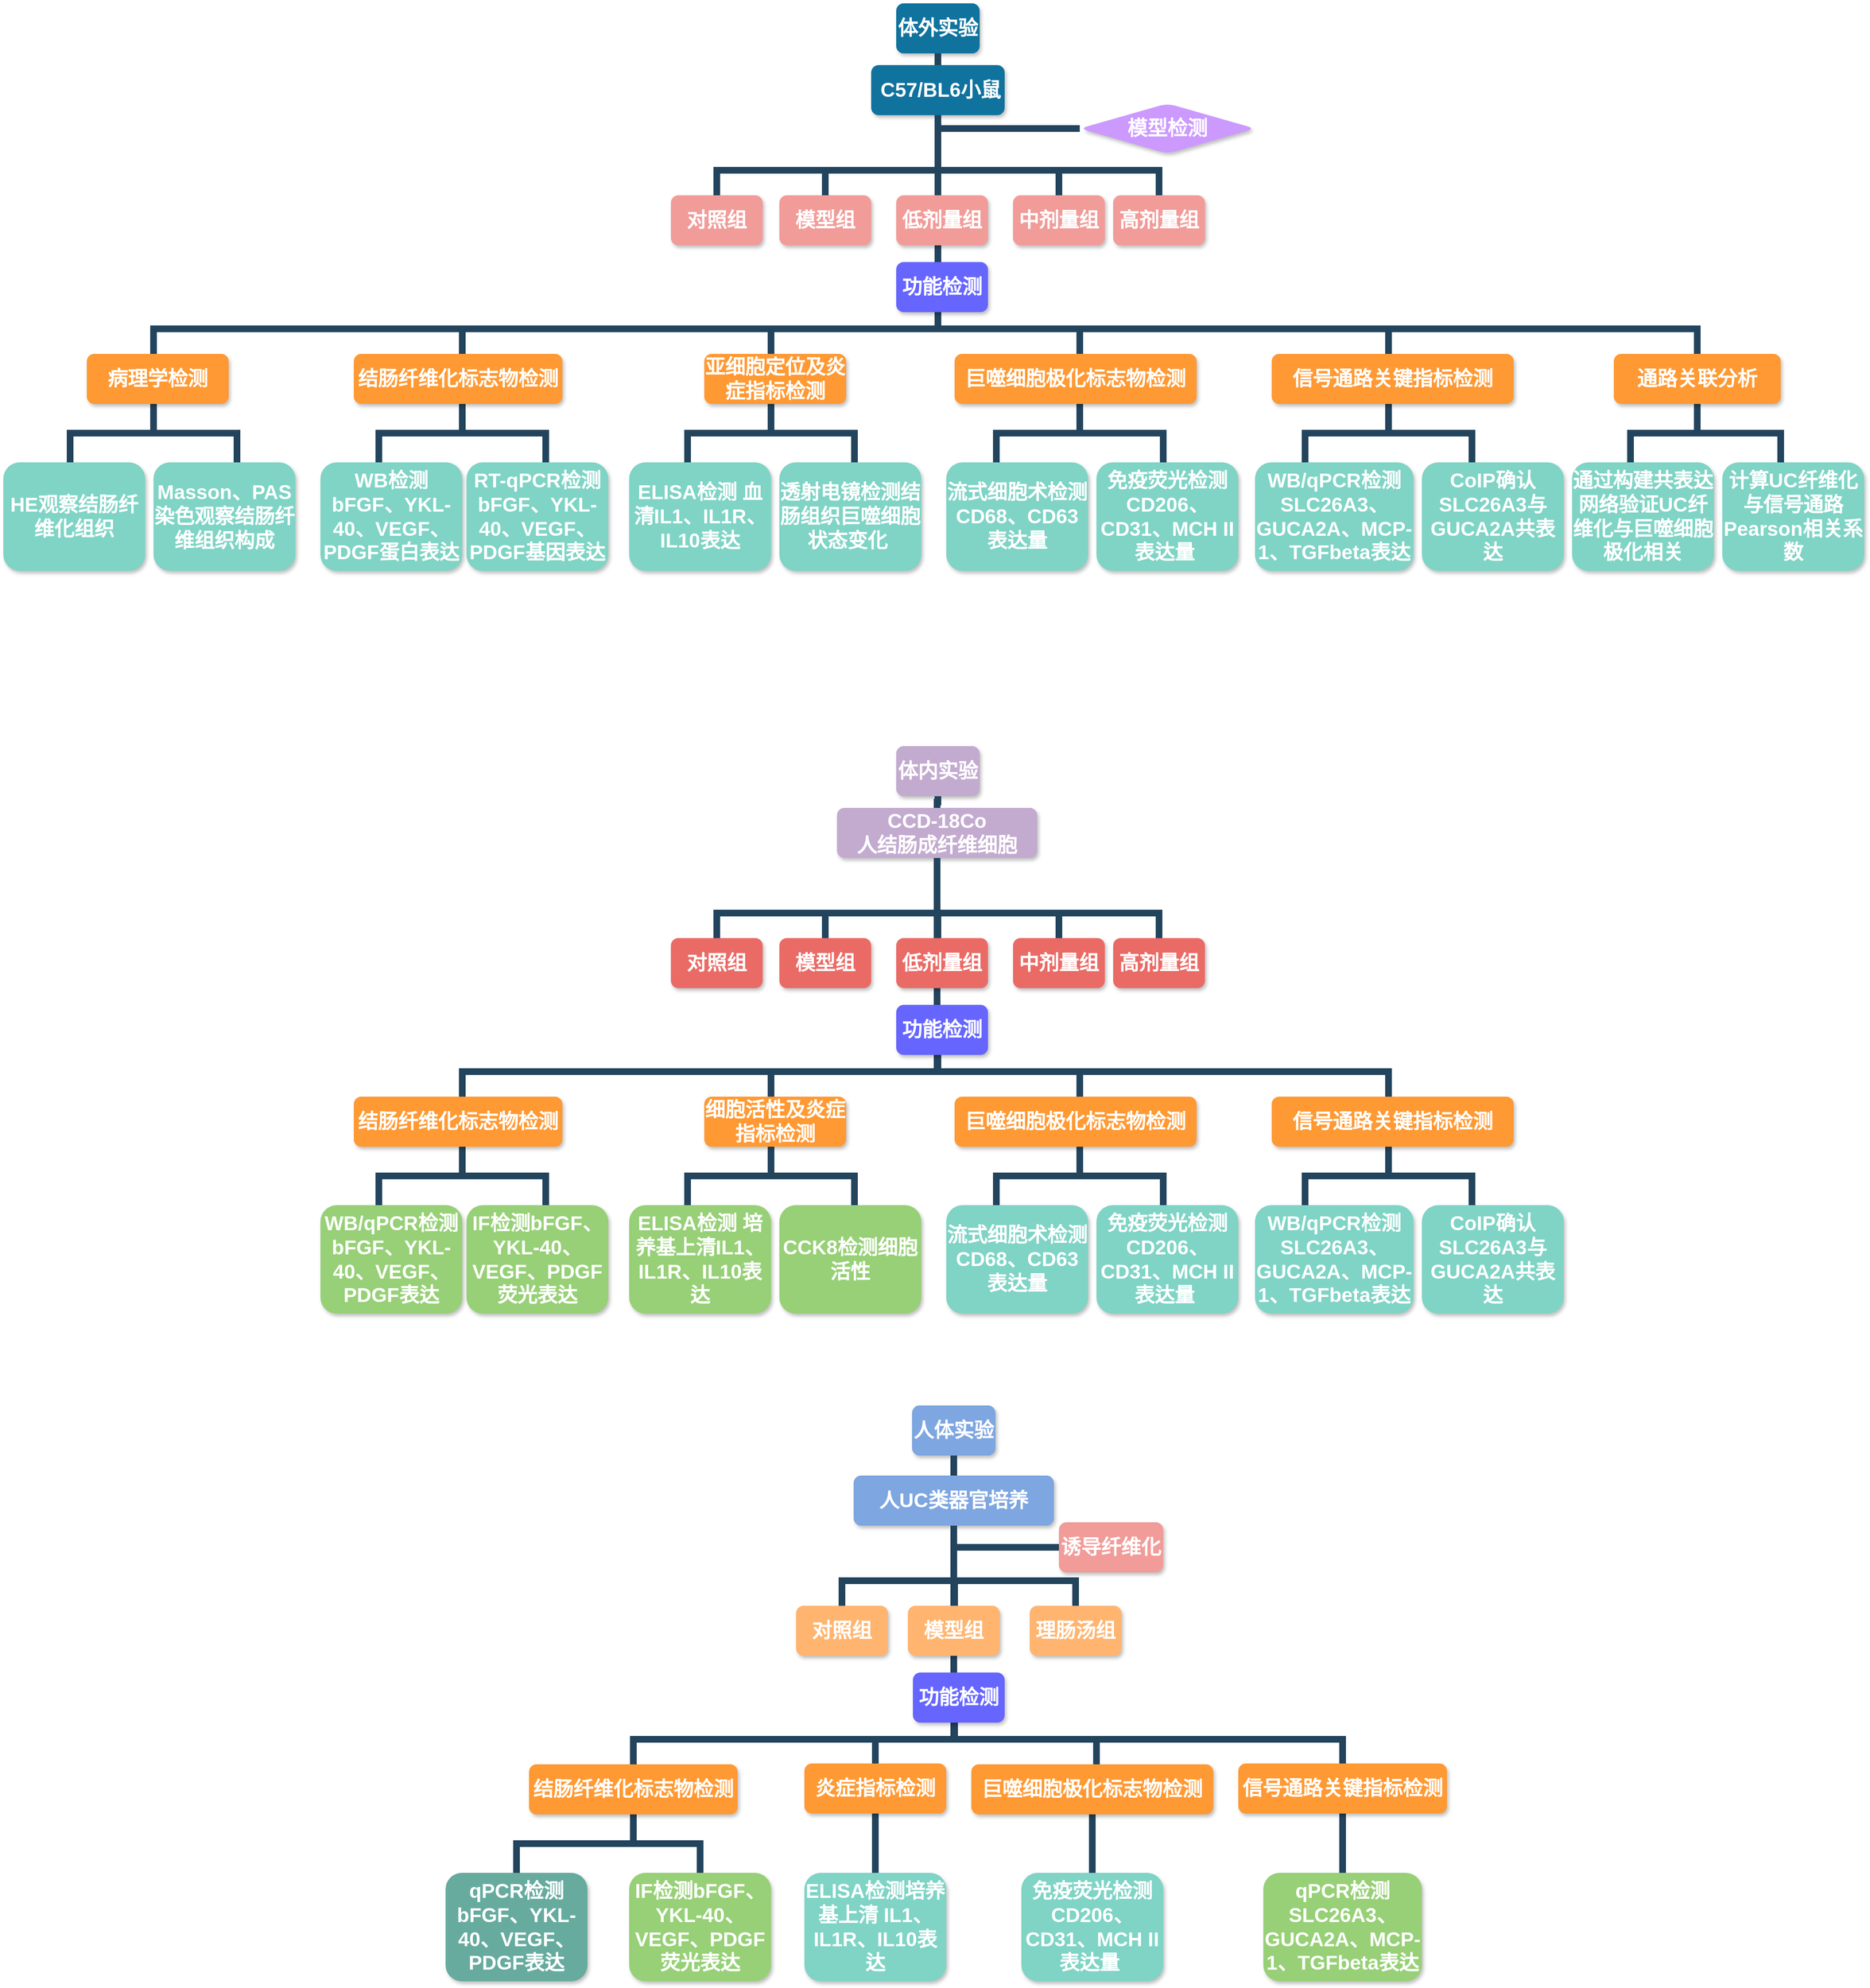 <mxfile version="24.0.1" type="github">
  <diagram name="Page-1" id="64c3da0e-402f-94eb-ee01-a36477274f13">
    <mxGraphModel dx="1257" dy="2294" grid="1" gridSize="10" guides="1" tooltips="1" connect="1" arrows="1" fold="1" page="1" pageScale="1" pageWidth="1169" pageHeight="826" background="none" math="0" shadow="0">
      <root>
        <mxCell id="0" />
        <mxCell id="1" parent="0" />
        <mxCell id="103" value="" style="edgeStyle=elbowEdgeStyle;elbow=vertical;rounded=0;fontColor=#000000;endArrow=none;endFill=0;strokeWidth=8;strokeColor=#23445D;" parent="1" edge="1">
          <mxGeometry width="100" height="100" relative="1" as="geometry">
            <mxPoint x="240" y="-420.0" as="sourcePoint" />
            <mxPoint x="140" y="-350" as="targetPoint" />
          </mxGeometry>
        </mxCell>
        <mxCell id="104" value="" style="edgeStyle=elbowEdgeStyle;elbow=vertical;rounded=0;fontColor=#000000;endArrow=none;endFill=0;strokeWidth=8;strokeColor=#23445D;" parent="1" edge="1">
          <mxGeometry width="100" height="100" relative="1" as="geometry">
            <mxPoint x="240" y="-420.0" as="sourcePoint" />
            <mxPoint x="340" y="-350" as="targetPoint" />
          </mxGeometry>
        </mxCell>
        <mxCell id="116" value="" style="edgeStyle=elbowEdgeStyle;elbow=vertical;rounded=0;fontColor=#000000;endArrow=none;endFill=0;strokeWidth=8;strokeColor=#23445D;" parent="1" edge="1">
          <mxGeometry width="100" height="100" relative="1" as="geometry">
            <mxPoint x="610" y="-420.0" as="sourcePoint" />
            <mxPoint x="510" y="-350" as="targetPoint" />
          </mxGeometry>
        </mxCell>
        <mxCell id="117" value="" style="edgeStyle=elbowEdgeStyle;elbow=vertical;rounded=0;fontColor=#000000;endArrow=none;endFill=0;strokeWidth=8;strokeColor=#23445D;" parent="1" edge="1">
          <mxGeometry width="100" height="100" relative="1" as="geometry">
            <mxPoint x="610" y="-420.0" as="sourcePoint" />
            <mxPoint x="710" y="-350" as="targetPoint" />
          </mxGeometry>
        </mxCell>
        <mxCell id="221" value="" style="edgeStyle=elbowEdgeStyle;elbow=vertical;rounded=0;fontColor=#000000;endArrow=none;endFill=0;strokeWidth=8;strokeColor=#23445D;" parent="1" edge="1">
          <mxGeometry width="100" height="100" relative="1" as="geometry">
            <mxPoint x="980" y="-420.0" as="sourcePoint" />
            <mxPoint x="880" y="-350" as="targetPoint" />
          </mxGeometry>
        </mxCell>
        <mxCell id="222" value="" style="edgeStyle=elbowEdgeStyle;elbow=vertical;rounded=0;fontColor=#000000;endArrow=none;endFill=0;strokeWidth=8;strokeColor=#23445D;" parent="1" edge="1">
          <mxGeometry width="100" height="100" relative="1" as="geometry">
            <mxPoint x="980" y="-420.0" as="sourcePoint" />
            <mxPoint x="1080" y="-350" as="targetPoint" />
          </mxGeometry>
        </mxCell>
        <mxCell id="223" value="" style="edgeStyle=elbowEdgeStyle;elbow=vertical;rounded=0;fontColor=#000000;endArrow=none;endFill=0;strokeWidth=8;strokeColor=#23445D;" parent="1" edge="1">
          <mxGeometry width="100" height="100" relative="1" as="geometry">
            <mxPoint x="1350" y="-420.0" as="sourcePoint" />
            <mxPoint x="1250" y="-350" as="targetPoint" />
          </mxGeometry>
        </mxCell>
        <mxCell id="224" value="" style="edgeStyle=elbowEdgeStyle;elbow=vertical;rounded=0;fontColor=#000000;endArrow=none;endFill=0;strokeWidth=8;strokeColor=#23445D;" parent="1" edge="1">
          <mxGeometry width="100" height="100" relative="1" as="geometry">
            <mxPoint x="1350" y="-420.0" as="sourcePoint" />
            <mxPoint x="1450" y="-350" as="targetPoint" />
          </mxGeometry>
        </mxCell>
        <mxCell id="225" value="" style="edgeStyle=elbowEdgeStyle;elbow=vertical;rounded=0;fontColor=#000000;endArrow=none;endFill=0;strokeWidth=8;strokeColor=#23445D;" parent="1" edge="1">
          <mxGeometry width="100" height="100" relative="1" as="geometry">
            <mxPoint x="1720" y="-420.0" as="sourcePoint" />
            <mxPoint x="1620" y="-350" as="targetPoint" />
          </mxGeometry>
        </mxCell>
        <mxCell id="226" value="" style="edgeStyle=elbowEdgeStyle;elbow=vertical;rounded=0;fontColor=#000000;endArrow=none;endFill=0;strokeWidth=8;strokeColor=#23445D;" parent="1" edge="1">
          <mxGeometry width="100" height="100" relative="1" as="geometry">
            <mxPoint x="1720" y="-420.0" as="sourcePoint" />
            <mxPoint x="1820" y="-350" as="targetPoint" />
          </mxGeometry>
        </mxCell>
        <mxCell id="227" value="" style="edgeStyle=elbowEdgeStyle;elbow=vertical;rounded=0;fontColor=#000000;endArrow=none;endFill=0;strokeWidth=8;strokeColor=#23445D;" parent="1" edge="1">
          <mxGeometry width="100" height="100" relative="1" as="geometry">
            <mxPoint x="2090" y="-420.0" as="sourcePoint" />
            <mxPoint x="2010" y="-350.0" as="targetPoint" />
          </mxGeometry>
        </mxCell>
        <mxCell id="228" value="" style="edgeStyle=elbowEdgeStyle;elbow=vertical;rounded=0;fontColor=#000000;endArrow=none;endFill=0;strokeWidth=8;strokeColor=#23445D;" parent="1" edge="1">
          <mxGeometry width="100" height="100" relative="1" as="geometry">
            <mxPoint x="2090" y="-420.0" as="sourcePoint" />
            <mxPoint x="2190" y="-350.0" as="targetPoint" />
          </mxGeometry>
        </mxCell>
        <mxCell id="229" value="" style="edgeStyle=elbowEdgeStyle;elbow=vertical;rounded=0;fontColor=#000000;endArrow=none;endFill=0;strokeWidth=8;strokeColor=#23445D;exitX=0.5;exitY=1;exitDx=0;exitDy=0;" parent="1" source="2" edge="1">
          <mxGeometry width="100" height="100" relative="1" as="geometry">
            <mxPoint x="550" y="-510" as="sourcePoint" />
            <mxPoint x="240" y="-480.0" as="targetPoint" />
            <Array as="points">
              <mxPoint x="1050" y="-510" />
            </Array>
          </mxGeometry>
        </mxCell>
        <mxCell id="230" value="" style="edgeStyle=elbowEdgeStyle;elbow=vertical;rounded=0;fontColor=#000000;endArrow=none;endFill=0;strokeWidth=8;strokeColor=#23445D;exitX=0.5;exitY=1;exitDx=0;exitDy=0;" parent="1" source="2" edge="1">
          <mxGeometry width="100" height="100" relative="1" as="geometry">
            <mxPoint x="560" y="-500" as="sourcePoint" />
            <mxPoint x="610" y="-480.0" as="targetPoint" />
            <Array as="points">
              <mxPoint x="1130" y="-510" />
            </Array>
          </mxGeometry>
        </mxCell>
        <mxCell id="231" value="" style="edgeStyle=elbowEdgeStyle;elbow=vertical;rounded=0;fontColor=#000000;endArrow=none;endFill=0;strokeWidth=8;strokeColor=#23445D;exitX=0.5;exitY=1;exitDx=0;exitDy=0;" parent="1" source="2" edge="1">
          <mxGeometry width="100" height="100" relative="1" as="geometry">
            <mxPoint x="570" y="-490" as="sourcePoint" />
            <mxPoint x="980" y="-480.0" as="targetPoint" />
            <Array as="points">
              <mxPoint x="1160" y="-510" />
            </Array>
          </mxGeometry>
        </mxCell>
        <mxCell id="232" value="" style="edgeStyle=elbowEdgeStyle;elbow=vertical;rounded=0;fontColor=#000000;endArrow=none;endFill=0;strokeWidth=8;strokeColor=#23445D;exitX=0.5;exitY=1;exitDx=0;exitDy=0;" parent="1" source="2" edge="1">
          <mxGeometry width="100" height="100" relative="1" as="geometry">
            <mxPoint x="580" y="-480" as="sourcePoint" />
            <mxPoint x="1350" y="-480.0" as="targetPoint" />
            <Array as="points">
              <mxPoint x="1270" y="-510" />
            </Array>
          </mxGeometry>
        </mxCell>
        <mxCell id="233" value="" style="edgeStyle=elbowEdgeStyle;elbow=vertical;rounded=0;fontColor=#000000;endArrow=none;endFill=0;strokeWidth=8;strokeColor=#23445D;" parent="1" edge="1">
          <mxGeometry width="100" height="100" relative="1" as="geometry">
            <mxPoint x="1180" y="-580" as="sourcePoint" />
            <mxPoint x="1720" y="-480.0" as="targetPoint" />
            <Array as="points">
              <mxPoint x="1190" y="-510" />
            </Array>
          </mxGeometry>
        </mxCell>
        <mxCell id="234" value="" style="edgeStyle=elbowEdgeStyle;elbow=vertical;rounded=0;fontColor=#000000;endArrow=none;endFill=0;strokeWidth=8;strokeColor=#23445D;exitX=0.455;exitY=1;exitDx=0;exitDy=0;exitPerimeter=0;" parent="1" source="5TFIm6gRti7RlISGIzi9-249" edge="1">
          <mxGeometry width="100" height="100" relative="1" as="geometry">
            <mxPoint x="600" y="-460" as="sourcePoint" />
            <mxPoint x="2090" y="-480.0" as="targetPoint" />
            <Array as="points">
              <mxPoint x="1230" y="-510" />
            </Array>
          </mxGeometry>
        </mxCell>
        <mxCell id="1Q1P1RtI_Jd911ZKaXiL-234" value="体外实验" style="whiteSpace=wrap;html=1;fontSize=24;fillColor=#10739E;strokeColor=none;fontColor=#FFFFFF;rounded=1;shadow=1;fontStyle=1;" parent="1" vertex="1">
          <mxGeometry x="1130" y="-900" width="100" height="60" as="geometry" />
        </mxCell>
        <mxCell id="1Q1P1RtI_Jd911ZKaXiL-238" value="" style="edgeStyle=elbowEdgeStyle;elbow=vertical;rounded=0;fontColor=#000000;endArrow=none;endFill=0;strokeWidth=8;strokeColor=#23445D;exitX=0.5;exitY=1;exitDx=0;exitDy=0;entryX=0.5;entryY=0;entryDx=0;entryDy=0;" parent="1" source="2" edge="1" target="5TFIm6gRti7RlISGIzi9-237">
          <mxGeometry width="100" height="100" relative="1" as="geometry">
            <mxPoint x="1190" y="-530" as="sourcePoint" />
            <mxPoint x="1180" y="-600" as="targetPoint" />
            <Array as="points">
              <mxPoint x="1150" y="-700" />
            </Array>
          </mxGeometry>
        </mxCell>
        <mxCell id="1Q1P1RtI_Jd911ZKaXiL-239" value="" style="edgeStyle=elbowEdgeStyle;elbow=vertical;rounded=0;fontColor=#000000;endArrow=none;endFill=0;strokeWidth=8;strokeColor=#23445D;exitX=0.5;exitY=1;exitDx=0;exitDy=0;" parent="1" source="1Q1P1RtI_Jd911ZKaXiL-234" target="2" edge="1">
          <mxGeometry width="100" height="100" relative="1" as="geometry">
            <mxPoint x="1180" y="-680" as="sourcePoint" />
            <mxPoint x="1180" y="-600" as="targetPoint" />
          </mxGeometry>
        </mxCell>
        <mxCell id="2" value=" C57/BL6小鼠" style="whiteSpace=wrap;rounded=1;shadow=1;fillColor=#10739E;strokeColor=none;fontColor=#FFFFFF;fontStyle=1;fontSize=24" parent="1" vertex="1">
          <mxGeometry x="1100" y="-826" width="160" height="60" as="geometry" />
        </mxCell>
        <mxCell id="1Q1P1RtI_Jd911ZKaXiL-240" value="模型检测" style="rhombus;whiteSpace=wrap;html=1;fontSize=24;fillColor=#CC99FF;strokeColor=none;fontColor=#FFFFFF;rounded=1;shadow=1;fontStyle=1;" parent="1" vertex="1">
          <mxGeometry x="1350" y="-780" width="210" height="60" as="geometry" />
        </mxCell>
        <mxCell id="1Q1P1RtI_Jd911ZKaXiL-242" value="" style="edgeStyle=elbowEdgeStyle;elbow=vertical;rounded=0;fontColor=#000000;endArrow=none;endFill=0;strokeWidth=8;strokeColor=#23445D;entryX=0;entryY=0.5;entryDx=0;entryDy=0;" parent="1" target="1Q1P1RtI_Jd911ZKaXiL-240" edge="1">
          <mxGeometry width="100" height="100" relative="1" as="geometry">
            <mxPoint x="1180" y="-750" as="sourcePoint" />
            <mxPoint x="2100" y="-470" as="targetPoint" />
            <Array as="points">
              <mxPoint x="1270" y="-750" />
              <mxPoint x="1190" y="-700" />
              <mxPoint x="1310" y="-710" />
              <mxPoint x="1370" y="-550" />
            </Array>
          </mxGeometry>
        </mxCell>
        <mxCell id="5TFIm6gRti7RlISGIzi9-234" value="病理学检测" style="whiteSpace=wrap;rounded=1;shadow=1;fillColor=#FF9933;strokeColor=none;fontColor=#FFFFFF;fontStyle=1;fontSize=24" vertex="1" parent="1">
          <mxGeometry x="160" y="-480" width="170" height="60" as="geometry" />
        </mxCell>
        <mxCell id="5TFIm6gRti7RlISGIzi9-237" value="对照组" style="whiteSpace=wrap;rounded=1;shadow=1;fillColor=#F19C99;strokeColor=none;fontColor=#FFFFFF;fontStyle=1;fontSize=24" vertex="1" parent="1">
          <mxGeometry x="860" y="-670" width="110" height="60" as="geometry" />
        </mxCell>
        <mxCell id="5TFIm6gRti7RlISGIzi9-239" value="模型组" style="whiteSpace=wrap;rounded=1;shadow=1;fillColor=#F19C99;strokeColor=none;fontColor=#FFFFFF;fontStyle=1;fontSize=24" vertex="1" parent="1">
          <mxGeometry x="990" y="-670" width="110" height="60" as="geometry" />
        </mxCell>
        <mxCell id="5TFIm6gRti7RlISGIzi9-240" value="低剂量组" style="whiteSpace=wrap;rounded=1;shadow=1;fillColor=#F19C99;strokeColor=none;fontColor=#FFFFFF;fontStyle=1;fontSize=24" vertex="1" parent="1">
          <mxGeometry x="1130" y="-670" width="110" height="60" as="geometry" />
        </mxCell>
        <mxCell id="5TFIm6gRti7RlISGIzi9-241" value="中剂量组" style="whiteSpace=wrap;rounded=1;shadow=1;fillColor=#F19C99;strokeColor=none;fontColor=#FFFFFF;fontStyle=1;fontSize=24" vertex="1" parent="1">
          <mxGeometry x="1270" y="-670" width="110" height="60" as="geometry" />
        </mxCell>
        <mxCell id="5TFIm6gRti7RlISGIzi9-242" value="高剂量组" style="whiteSpace=wrap;rounded=1;shadow=1;fillColor=#F19C99;strokeColor=none;fontColor=#FFFFFF;fontStyle=1;fontSize=24" vertex="1" parent="1">
          <mxGeometry x="1390" y="-670" width="110" height="60" as="geometry" />
        </mxCell>
        <mxCell id="5TFIm6gRti7RlISGIzi9-246" value="" style="edgeStyle=elbowEdgeStyle;elbow=vertical;rounded=0;fontColor=#000000;endArrow=none;endFill=0;strokeWidth=8;strokeColor=#23445D;entryX=0.5;entryY=0;entryDx=0;entryDy=0;exitX=0.5;exitY=1;exitDx=0;exitDy=0;" edge="1" parent="1" source="2">
          <mxGeometry width="100" height="100" relative="1" as="geometry">
            <mxPoint x="1175" y="-766" as="sourcePoint" />
            <mxPoint x="1180" y="-670" as="targetPoint" />
            <Array as="points">
              <mxPoint x="1235" y="-700" />
              <mxPoint x="1240" y="-690" />
              <mxPoint x="1360" y="-700" />
              <mxPoint x="1420" y="-540" />
            </Array>
          </mxGeometry>
        </mxCell>
        <mxCell id="5TFIm6gRti7RlISGIzi9-247" value="" style="edgeStyle=elbowEdgeStyle;elbow=vertical;rounded=0;fontColor=#000000;endArrow=none;endFill=0;strokeWidth=8;strokeColor=#23445D;entryX=0.5;entryY=0;entryDx=0;entryDy=0;exitX=0.5;exitY=1;exitDx=0;exitDy=0;" edge="1" parent="1" source="2" target="5TFIm6gRti7RlISGIzi9-241">
          <mxGeometry width="100" height="100" relative="1" as="geometry">
            <mxPoint x="1190" y="-710" as="sourcePoint" />
            <mxPoint x="1360" y="-710" as="targetPoint" />
            <Array as="points">
              <mxPoint x="1210" y="-700" />
              <mxPoint x="1300" y="-710" />
              <mxPoint x="1200" y="-690" />
              <mxPoint x="1320" y="-700" />
              <mxPoint x="1380" y="-540" />
            </Array>
          </mxGeometry>
        </mxCell>
        <mxCell id="5TFIm6gRti7RlISGIzi9-248" value="" style="edgeStyle=elbowEdgeStyle;elbow=vertical;rounded=0;fontColor=#000000;endArrow=none;endFill=0;strokeWidth=8;strokeColor=#23445D;exitX=0.5;exitY=1;exitDx=0;exitDy=0;" edge="1" parent="1" source="2" target="5TFIm6gRti7RlISGIzi9-242">
          <mxGeometry width="100" height="100" relative="1" as="geometry">
            <mxPoint x="1190" y="-756" as="sourcePoint" />
            <mxPoint x="1405" y="-660" as="targetPoint" />
            <Array as="points">
              <mxPoint x="1350" y="-700" />
              <mxPoint x="1310" y="-700" />
              <mxPoint x="1210" y="-680" />
              <mxPoint x="1330" y="-690" />
              <mxPoint x="1390" y="-530" />
            </Array>
          </mxGeometry>
        </mxCell>
        <mxCell id="5TFIm6gRti7RlISGIzi9-249" value="功能检测" style="whiteSpace=wrap;rounded=1;shadow=1;fillColor=#6666FF;strokeColor=none;fontColor=#FFFFFF;fontStyle=1;fontSize=24" vertex="1" parent="1">
          <mxGeometry x="1130" y="-590" width="110" height="60" as="geometry" />
        </mxCell>
        <mxCell id="5TFIm6gRti7RlISGIzi9-252" value="结肠纤维化标志物检测" style="whiteSpace=wrap;rounded=1;shadow=1;fillColor=#FF9933;strokeColor=none;fontColor=#FFFFFF;fontStyle=1;fontSize=24" vertex="1" parent="1">
          <mxGeometry x="480" y="-480" width="250" height="60" as="geometry" />
        </mxCell>
        <mxCell id="5TFIm6gRti7RlISGIzi9-253" value="亚细胞定位及炎症指标检测" style="whiteSpace=wrap;rounded=1;shadow=1;fillColor=#FF9933;strokeColor=none;fontColor=#FFFFFF;fontStyle=1;fontSize=24" vertex="1" parent="1">
          <mxGeometry x="900" y="-480" width="170" height="60" as="geometry" />
        </mxCell>
        <mxCell id="5TFIm6gRti7RlISGIzi9-254" value="巨噬细胞极化标志物检测" style="whiteSpace=wrap;rounded=1;shadow=1;fillColor=#FF9933;strokeColor=none;fontColor=#FFFFFF;fontStyle=1;fontSize=24" vertex="1" parent="1">
          <mxGeometry x="1200" y="-480" width="290" height="60" as="geometry" />
        </mxCell>
        <mxCell id="5TFIm6gRti7RlISGIzi9-255" value="信号通路关键指标检测" style="whiteSpace=wrap;rounded=1;shadow=1;fillColor=#FF9933;strokeColor=none;fontColor=#FFFFFF;fontStyle=1;fontSize=24" vertex="1" parent="1">
          <mxGeometry x="1580" y="-480" width="290" height="60" as="geometry" />
        </mxCell>
        <mxCell id="5TFIm6gRti7RlISGIzi9-256" value="通路关联分析" style="whiteSpace=wrap;rounded=1;shadow=1;fillColor=#FF9933;strokeColor=none;fontColor=#FFFFFF;fontStyle=1;fontSize=24" vertex="1" parent="1">
          <mxGeometry x="1990" y="-480" width="200" height="60" as="geometry" />
        </mxCell>
        <mxCell id="5TFIm6gRti7RlISGIzi9-257" value="HE观察结肠纤维化组织" style="whiteSpace=wrap;rounded=1;shadow=1;fillColor=#7FD4C5;strokeColor=none;fontColor=#FFFFFF;fontStyle=1;fontSize=24" vertex="1" parent="1">
          <mxGeometry x="60" y="-350" width="170" height="130" as="geometry" />
        </mxCell>
        <mxCell id="5TFIm6gRti7RlISGIzi9-258" value="Masson、PAS染色观察结肠纤维组织构成" style="whiteSpace=wrap;rounded=1;shadow=1;fillColor=#7FD4C5;strokeColor=none;fontColor=#FFFFFF;fontStyle=1;fontSize=24" vertex="1" parent="1">
          <mxGeometry x="240" y="-350" width="170" height="130" as="geometry" />
        </mxCell>
        <mxCell id="5TFIm6gRti7RlISGIzi9-259" value="WB检测bFGF、YKL-40、VEGF、PDGF蛋白表达" style="whiteSpace=wrap;rounded=1;shadow=1;fillColor=#7FD4C5;strokeColor=none;fontColor=#FFFFFF;fontStyle=1;fontSize=24" vertex="1" parent="1">
          <mxGeometry x="440" y="-350" width="170" height="130" as="geometry" />
        </mxCell>
        <mxCell id="5TFIm6gRti7RlISGIzi9-260" value="RT-qPCR检测bFGF、YKL-40、VEGF、PDGF基因表达" style="whiteSpace=wrap;rounded=1;shadow=1;fillColor=#7FD4C5;strokeColor=none;fontColor=#FFFFFF;fontStyle=1;fontSize=24" vertex="1" parent="1">
          <mxGeometry x="615" y="-350" width="170" height="130" as="geometry" />
        </mxCell>
        <mxCell id="5TFIm6gRti7RlISGIzi9-261" value="" style="edgeStyle=elbowEdgeStyle;elbow=vertical;rounded=0;fontColor=#000000;endArrow=none;endFill=0;strokeWidth=8;strokeColor=#23445D;exitX=0.5;exitY=1;exitDx=0;exitDy=0;entryX=0.5;entryY=0;entryDx=0;entryDy=0;" edge="1" parent="1" source="2" target="5TFIm6gRti7RlISGIzi9-239">
          <mxGeometry width="100" height="100" relative="1" as="geometry">
            <mxPoint x="1190" y="-740" as="sourcePoint" />
            <mxPoint x="1050" y="-680" as="targetPoint" />
            <Array as="points">
              <mxPoint x="1120" y="-700" />
              <mxPoint x="1200" y="-690" />
              <mxPoint x="1320" y="-700" />
              <mxPoint x="1380" y="-540" />
            </Array>
          </mxGeometry>
        </mxCell>
        <mxCell id="5TFIm6gRti7RlISGIzi9-262" value="ELISA检测 血清IL1、IL1R、IL10表达" style="whiteSpace=wrap;rounded=1;shadow=1;fillColor=#7FD4C5;strokeColor=none;fontColor=#FFFFFF;fontStyle=1;fontSize=24" vertex="1" parent="1">
          <mxGeometry x="810" y="-350" width="170" height="130" as="geometry" />
        </mxCell>
        <mxCell id="5TFIm6gRti7RlISGIzi9-263" value="透射电镜检测结肠组织巨噬细胞状态变化 " style="whiteSpace=wrap;rounded=1;shadow=1;fillColor=#7FD4C5;strokeColor=none;fontColor=#FFFFFF;fontStyle=1;fontSize=24" vertex="1" parent="1">
          <mxGeometry x="990" y="-350" width="170" height="130" as="geometry" />
        </mxCell>
        <mxCell id="5TFIm6gRti7RlISGIzi9-264" value="流式细胞术检测CD68、CD63表达量" style="whiteSpace=wrap;rounded=1;shadow=1;fillColor=#7FD4C5;strokeColor=none;fontColor=#FFFFFF;fontStyle=1;fontSize=24" vertex="1" parent="1">
          <mxGeometry x="1190" y="-350" width="170" height="130" as="geometry" />
        </mxCell>
        <mxCell id="5TFIm6gRti7RlISGIzi9-265" value="免疫荧光检测CD206、CD31、MCH II表达量 " style="whiteSpace=wrap;rounded=1;shadow=1;fillColor=#7FD4C5;strokeColor=none;fontColor=#FFFFFF;fontStyle=1;fontSize=24" vertex="1" parent="1">
          <mxGeometry x="1370" y="-350" width="170" height="130" as="geometry" />
        </mxCell>
        <mxCell id="5TFIm6gRti7RlISGIzi9-266" value="WB/qPCR检测SLC26A3、GUCA2A、MCP-1、TGFbeta表达" style="whiteSpace=wrap;rounded=1;shadow=1;fillColor=#7FD4C5;strokeColor=none;fontColor=#FFFFFF;fontStyle=1;fontSize=24" vertex="1" parent="1">
          <mxGeometry x="1560" y="-350" width="190" height="130" as="geometry" />
        </mxCell>
        <mxCell id="5TFIm6gRti7RlISGIzi9-268" value="CoIP确认SLC26A3与GUCA2A共表达" style="whiteSpace=wrap;rounded=1;shadow=1;fillColor=#7FD4C5;strokeColor=none;fontColor=#FFFFFF;fontStyle=1;fontSize=24" vertex="1" parent="1">
          <mxGeometry x="1760" y="-350" width="170" height="130" as="geometry" />
        </mxCell>
        <mxCell id="5TFIm6gRti7RlISGIzi9-269" value="通过构建共表达网络验证UC纤维化与巨噬细胞极化相关" style="whiteSpace=wrap;rounded=1;shadow=1;fillColor=#7FD4C5;strokeColor=none;fontColor=#FFFFFF;fontStyle=1;fontSize=24" vertex="1" parent="1">
          <mxGeometry x="1940" y="-350" width="170" height="130" as="geometry" />
        </mxCell>
        <mxCell id="5TFIm6gRti7RlISGIzi9-270" value="计算UC纤维化与信号通路Pearson相关系数" style="whiteSpace=wrap;rounded=1;shadow=1;fillColor=#7FD4C5;strokeColor=none;fontColor=#FFFFFF;fontStyle=1;fontSize=24" vertex="1" parent="1">
          <mxGeometry x="2120" y="-350" width="170" height="130" as="geometry" />
        </mxCell>
        <mxCell id="5TFIm6gRti7RlISGIzi9-325" value="" style="edgeStyle=elbowEdgeStyle;elbow=vertical;rounded=0;fontColor=#000000;endArrow=none;endFill=0;strokeWidth=8;strokeColor=#23445D;" edge="1" parent="1">
          <mxGeometry width="100" height="100" relative="1" as="geometry">
            <mxPoint x="610" y="470.0" as="sourcePoint" />
            <mxPoint x="510" y="540" as="targetPoint" />
          </mxGeometry>
        </mxCell>
        <mxCell id="5TFIm6gRti7RlISGIzi9-326" value="" style="edgeStyle=elbowEdgeStyle;elbow=vertical;rounded=0;fontColor=#000000;endArrow=none;endFill=0;strokeWidth=8;strokeColor=#23445D;" edge="1" parent="1">
          <mxGeometry width="100" height="100" relative="1" as="geometry">
            <mxPoint x="610" y="470.0" as="sourcePoint" />
            <mxPoint x="710" y="540" as="targetPoint" />
          </mxGeometry>
        </mxCell>
        <mxCell id="5TFIm6gRti7RlISGIzi9-327" value="" style="edgeStyle=elbowEdgeStyle;elbow=vertical;rounded=0;fontColor=#000000;endArrow=none;endFill=0;strokeWidth=8;strokeColor=#23445D;" edge="1" parent="1">
          <mxGeometry width="100" height="100" relative="1" as="geometry">
            <mxPoint x="980" y="470.0" as="sourcePoint" />
            <mxPoint x="880" y="540" as="targetPoint" />
          </mxGeometry>
        </mxCell>
        <mxCell id="5TFIm6gRti7RlISGIzi9-328" value="" style="edgeStyle=elbowEdgeStyle;elbow=vertical;rounded=0;fontColor=#000000;endArrow=none;endFill=0;strokeWidth=8;strokeColor=#23445D;" edge="1" parent="1">
          <mxGeometry width="100" height="100" relative="1" as="geometry">
            <mxPoint x="980" y="470.0" as="sourcePoint" />
            <mxPoint x="1080" y="540" as="targetPoint" />
          </mxGeometry>
        </mxCell>
        <mxCell id="5TFIm6gRti7RlISGIzi9-329" value="" style="edgeStyle=elbowEdgeStyle;elbow=vertical;rounded=0;fontColor=#000000;endArrow=none;endFill=0;strokeWidth=8;strokeColor=#23445D;" edge="1" parent="1">
          <mxGeometry width="100" height="100" relative="1" as="geometry">
            <mxPoint x="1350" y="470.0" as="sourcePoint" />
            <mxPoint x="1250" y="540" as="targetPoint" />
          </mxGeometry>
        </mxCell>
        <mxCell id="5TFIm6gRti7RlISGIzi9-330" value="" style="edgeStyle=elbowEdgeStyle;elbow=vertical;rounded=0;fontColor=#000000;endArrow=none;endFill=0;strokeWidth=8;strokeColor=#23445D;" edge="1" parent="1">
          <mxGeometry width="100" height="100" relative="1" as="geometry">
            <mxPoint x="1350" y="470.0" as="sourcePoint" />
            <mxPoint x="1450" y="540" as="targetPoint" />
          </mxGeometry>
        </mxCell>
        <mxCell id="5TFIm6gRti7RlISGIzi9-331" value="" style="edgeStyle=elbowEdgeStyle;elbow=vertical;rounded=0;fontColor=#000000;endArrow=none;endFill=0;strokeWidth=8;strokeColor=#23445D;" edge="1" parent="1">
          <mxGeometry width="100" height="100" relative="1" as="geometry">
            <mxPoint x="1720" y="470.0" as="sourcePoint" />
            <mxPoint x="1620" y="540" as="targetPoint" />
          </mxGeometry>
        </mxCell>
        <mxCell id="5TFIm6gRti7RlISGIzi9-332" value="" style="edgeStyle=elbowEdgeStyle;elbow=vertical;rounded=0;fontColor=#000000;endArrow=none;endFill=0;strokeWidth=8;strokeColor=#23445D;" edge="1" parent="1">
          <mxGeometry width="100" height="100" relative="1" as="geometry">
            <mxPoint x="1720" y="470.0" as="sourcePoint" />
            <mxPoint x="1820" y="540" as="targetPoint" />
          </mxGeometry>
        </mxCell>
        <mxCell id="5TFIm6gRti7RlISGIzi9-336" value="" style="edgeStyle=elbowEdgeStyle;elbow=vertical;rounded=0;fontColor=#000000;endArrow=none;endFill=0;strokeWidth=8;strokeColor=#23445D;exitX=0.5;exitY=1;exitDx=0;exitDy=0;" edge="1" parent="1" source="5TFIm6gRti7RlISGIzi9-344">
          <mxGeometry width="100" height="100" relative="1" as="geometry">
            <mxPoint x="560" y="390" as="sourcePoint" />
            <mxPoint x="610" y="410.0" as="targetPoint" />
            <Array as="points">
              <mxPoint x="1130" y="380" />
            </Array>
          </mxGeometry>
        </mxCell>
        <mxCell id="5TFIm6gRti7RlISGIzi9-337" value="" style="edgeStyle=elbowEdgeStyle;elbow=vertical;rounded=0;fontColor=#000000;endArrow=none;endFill=0;strokeWidth=8;strokeColor=#23445D;exitX=0.5;exitY=1;exitDx=0;exitDy=0;" edge="1" parent="1" source="5TFIm6gRti7RlISGIzi9-344">
          <mxGeometry width="100" height="100" relative="1" as="geometry">
            <mxPoint x="570" y="400" as="sourcePoint" />
            <mxPoint x="980" y="410.0" as="targetPoint" />
            <Array as="points">
              <mxPoint x="1160" y="380" />
            </Array>
          </mxGeometry>
        </mxCell>
        <mxCell id="5TFIm6gRti7RlISGIzi9-338" value="" style="edgeStyle=elbowEdgeStyle;elbow=vertical;rounded=0;fontColor=#000000;endArrow=none;endFill=0;strokeWidth=8;strokeColor=#23445D;exitX=0.5;exitY=1;exitDx=0;exitDy=0;" edge="1" parent="1" source="5TFIm6gRti7RlISGIzi9-344">
          <mxGeometry width="100" height="100" relative="1" as="geometry">
            <mxPoint x="580" y="410" as="sourcePoint" />
            <mxPoint x="1350" y="410.0" as="targetPoint" />
            <Array as="points">
              <mxPoint x="1270" y="380" />
            </Array>
          </mxGeometry>
        </mxCell>
        <mxCell id="5TFIm6gRti7RlISGIzi9-339" value="" style="edgeStyle=elbowEdgeStyle;elbow=vertical;rounded=0;fontColor=#000000;endArrow=none;endFill=0;strokeWidth=8;strokeColor=#23445D;" edge="1" parent="1">
          <mxGeometry width="100" height="100" relative="1" as="geometry">
            <mxPoint x="1180" y="310" as="sourcePoint" />
            <mxPoint x="1720" y="410.0" as="targetPoint" />
            <Array as="points">
              <mxPoint x="1190" y="380" />
            </Array>
          </mxGeometry>
        </mxCell>
        <mxCell id="5TFIm6gRti7RlISGIzi9-341" value="体内实验" style="whiteSpace=wrap;html=1;fontSize=24;fillColor=#C3ABD0;strokeColor=none;fontColor=#FFFFFF;rounded=1;shadow=1;fontStyle=1;" vertex="1" parent="1">
          <mxGeometry x="1130" y="-10" width="100" height="60" as="geometry" />
        </mxCell>
        <mxCell id="5TFIm6gRti7RlISGIzi9-342" value="" style="edgeStyle=elbowEdgeStyle;elbow=vertical;rounded=0;fontColor=#000000;endArrow=none;endFill=0;strokeWidth=8;strokeColor=#23445D;exitX=0.5;exitY=1;exitDx=0;exitDy=0;entryX=0.5;entryY=0;entryDx=0;entryDy=0;" edge="1" parent="1" source="5TFIm6gRti7RlISGIzi9-344" target="5TFIm6gRti7RlISGIzi9-348">
          <mxGeometry width="100" height="100" relative="1" as="geometry">
            <mxPoint x="1190" y="360" as="sourcePoint" />
            <mxPoint x="1180" y="290" as="targetPoint" />
            <Array as="points">
              <mxPoint x="1150" y="190" />
            </Array>
          </mxGeometry>
        </mxCell>
        <mxCell id="5TFIm6gRti7RlISGIzi9-343" value="" style="edgeStyle=elbowEdgeStyle;elbow=vertical;rounded=0;fontColor=#000000;endArrow=none;endFill=0;strokeWidth=8;strokeColor=#23445D;exitX=0.5;exitY=1;exitDx=0;exitDy=0;fillColor=#C3ABD0;" edge="1" parent="1" source="5TFIm6gRti7RlISGIzi9-341" target="5TFIm6gRti7RlISGIzi9-344">
          <mxGeometry width="100" height="100" relative="1" as="geometry">
            <mxPoint x="1180" y="210" as="sourcePoint" />
            <mxPoint x="1180" y="290" as="targetPoint" />
          </mxGeometry>
        </mxCell>
        <mxCell id="5TFIm6gRti7RlISGIzi9-344" value="CCD-18Co&#xa;人结肠成纤维细胞" style="whiteSpace=wrap;rounded=1;shadow=1;fillColor=#C3ABD0;strokeColor=none;fontColor=#FFFFFF;fontStyle=1;fontSize=24" vertex="1" parent="1">
          <mxGeometry x="1059" y="64" width="240" height="60" as="geometry" />
        </mxCell>
        <mxCell id="5TFIm6gRti7RlISGIzi9-348" value="对照组" style="whiteSpace=wrap;rounded=1;shadow=1;fillColor=#EA6B66;strokeColor=none;fontColor=#FFFFFF;fontStyle=1;fontSize=24" vertex="1" parent="1">
          <mxGeometry x="860" y="220" width="110" height="60" as="geometry" />
        </mxCell>
        <mxCell id="5TFIm6gRti7RlISGIzi9-349" value="模型组" style="whiteSpace=wrap;rounded=1;shadow=1;fillColor=#EA6B66;strokeColor=none;fontColor=#FFFFFF;fontStyle=1;fontSize=24" vertex="1" parent="1">
          <mxGeometry x="990" y="220" width="110" height="60" as="geometry" />
        </mxCell>
        <mxCell id="5TFIm6gRti7RlISGIzi9-350" value="低剂量组" style="whiteSpace=wrap;rounded=1;shadow=1;fillColor=#EA6B66;strokeColor=none;fontColor=#FFFFFF;fontStyle=1;fontSize=24" vertex="1" parent="1">
          <mxGeometry x="1130" y="220" width="110" height="60" as="geometry" />
        </mxCell>
        <mxCell id="5TFIm6gRti7RlISGIzi9-351" value="中剂量组" style="whiteSpace=wrap;rounded=1;shadow=1;fillColor=#EA6B66;strokeColor=none;fontColor=#FFFFFF;fontStyle=1;fontSize=24" vertex="1" parent="1">
          <mxGeometry x="1270" y="220" width="110" height="60" as="geometry" />
        </mxCell>
        <mxCell id="5TFIm6gRti7RlISGIzi9-352" value="高剂量组" style="whiteSpace=wrap;rounded=1;shadow=1;fillColor=#EA6B66;strokeColor=none;fontColor=#FFFFFF;fontStyle=1;fontSize=24" vertex="1" parent="1">
          <mxGeometry x="1390" y="220" width="110" height="60" as="geometry" />
        </mxCell>
        <mxCell id="5TFIm6gRti7RlISGIzi9-353" value="" style="edgeStyle=elbowEdgeStyle;elbow=vertical;rounded=0;fontColor=#000000;endArrow=none;endFill=0;strokeWidth=8;strokeColor=#23445D;entryX=0.5;entryY=0;entryDx=0;entryDy=0;exitX=0.5;exitY=1;exitDx=0;exitDy=0;" edge="1" parent="1" source="5TFIm6gRti7RlISGIzi9-344">
          <mxGeometry width="100" height="100" relative="1" as="geometry">
            <mxPoint x="1175" y="124" as="sourcePoint" />
            <mxPoint x="1180" y="220" as="targetPoint" />
            <Array as="points">
              <mxPoint x="1235" y="190" />
              <mxPoint x="1240" y="200" />
              <mxPoint x="1360" y="190" />
              <mxPoint x="1420" y="350" />
            </Array>
          </mxGeometry>
        </mxCell>
        <mxCell id="5TFIm6gRti7RlISGIzi9-354" value="" style="edgeStyle=elbowEdgeStyle;elbow=vertical;rounded=0;fontColor=#000000;endArrow=none;endFill=0;strokeWidth=8;strokeColor=#23445D;entryX=0.5;entryY=0;entryDx=0;entryDy=0;exitX=0.5;exitY=1;exitDx=0;exitDy=0;" edge="1" parent="1" source="5TFIm6gRti7RlISGIzi9-344" target="5TFIm6gRti7RlISGIzi9-351">
          <mxGeometry width="100" height="100" relative="1" as="geometry">
            <mxPoint x="1190" y="180" as="sourcePoint" />
            <mxPoint x="1360" y="180" as="targetPoint" />
            <Array as="points">
              <mxPoint x="1210" y="190" />
              <mxPoint x="1300" y="180" />
              <mxPoint x="1200" y="200" />
              <mxPoint x="1320" y="190" />
              <mxPoint x="1380" y="350" />
            </Array>
          </mxGeometry>
        </mxCell>
        <mxCell id="5TFIm6gRti7RlISGIzi9-355" value="" style="edgeStyle=elbowEdgeStyle;elbow=vertical;rounded=0;fontColor=#000000;endArrow=none;endFill=0;strokeWidth=8;strokeColor=#23445D;exitX=0.5;exitY=1;exitDx=0;exitDy=0;" edge="1" parent="1" source="5TFIm6gRti7RlISGIzi9-344" target="5TFIm6gRti7RlISGIzi9-352">
          <mxGeometry width="100" height="100" relative="1" as="geometry">
            <mxPoint x="1190" y="134" as="sourcePoint" />
            <mxPoint x="1405" y="230" as="targetPoint" />
            <Array as="points">
              <mxPoint x="1350" y="190" />
              <mxPoint x="1310" y="190" />
              <mxPoint x="1210" y="210" />
              <mxPoint x="1330" y="200" />
              <mxPoint x="1390" y="360" />
            </Array>
          </mxGeometry>
        </mxCell>
        <mxCell id="5TFIm6gRti7RlISGIzi9-356" value="功能检测" style="whiteSpace=wrap;rounded=1;shadow=1;fillColor=#6666FF;strokeColor=none;fontColor=#FFFFFF;fontStyle=1;fontSize=24" vertex="1" parent="1">
          <mxGeometry x="1130" y="300" width="110" height="60" as="geometry" />
        </mxCell>
        <mxCell id="5TFIm6gRti7RlISGIzi9-357" value="结肠纤维化标志物检测" style="whiteSpace=wrap;rounded=1;shadow=1;fillColor=#FF9933;strokeColor=none;fontColor=#FFFFFF;fontStyle=1;fontSize=24" vertex="1" parent="1">
          <mxGeometry x="480" y="410" width="250" height="60" as="geometry" />
        </mxCell>
        <mxCell id="5TFIm6gRti7RlISGIzi9-358" value="细胞活性及炎症指标检测" style="whiteSpace=wrap;rounded=1;shadow=1;fillColor=#FF9933;strokeColor=none;fontColor=#FFFFFF;fontStyle=1;fontSize=24" vertex="1" parent="1">
          <mxGeometry x="900" y="410" width="170" height="60" as="geometry" />
        </mxCell>
        <mxCell id="5TFIm6gRti7RlISGIzi9-359" value="巨噬细胞极化标志物检测" style="whiteSpace=wrap;rounded=1;shadow=1;fillColor=#FF9933;strokeColor=none;fontColor=#FFFFFF;fontStyle=1;fontSize=24" vertex="1" parent="1">
          <mxGeometry x="1200" y="410" width="290" height="60" as="geometry" />
        </mxCell>
        <mxCell id="5TFIm6gRti7RlISGIzi9-360" value="信号通路关键指标检测" style="whiteSpace=wrap;rounded=1;shadow=1;fillColor=#FF9933;strokeColor=none;fontColor=#FFFFFF;fontStyle=1;fontSize=24" vertex="1" parent="1">
          <mxGeometry x="1580" y="410" width="290" height="60" as="geometry" />
        </mxCell>
        <mxCell id="5TFIm6gRti7RlISGIzi9-364" value="WB/qPCR检测bFGF、YKL-40、VEGF、PDGF表达" style="whiteSpace=wrap;rounded=1;shadow=1;fillColor=#97D077;strokeColor=none;fontColor=#FFFFFF;fontStyle=1;fontSize=24" vertex="1" parent="1">
          <mxGeometry x="440" y="540" width="170" height="130" as="geometry" />
        </mxCell>
        <mxCell id="5TFIm6gRti7RlISGIzi9-365" value="IF检测bFGF、YKL-40、VEGF、PDGF荧光表达" style="whiteSpace=wrap;rounded=1;shadow=1;fillColor=#97D077;strokeColor=none;fontColor=#FFFFFF;fontStyle=1;fontSize=24" vertex="1" parent="1">
          <mxGeometry x="615" y="540" width="170" height="130" as="geometry" />
        </mxCell>
        <mxCell id="5TFIm6gRti7RlISGIzi9-366" value="" style="edgeStyle=elbowEdgeStyle;elbow=vertical;rounded=0;fontColor=#000000;endArrow=none;endFill=0;strokeWidth=8;strokeColor=#23445D;exitX=0.5;exitY=1;exitDx=0;exitDy=0;entryX=0.5;entryY=0;entryDx=0;entryDy=0;" edge="1" parent="1" source="5TFIm6gRti7RlISGIzi9-344" target="5TFIm6gRti7RlISGIzi9-349">
          <mxGeometry width="100" height="100" relative="1" as="geometry">
            <mxPoint x="1190" y="150" as="sourcePoint" />
            <mxPoint x="1050" y="210" as="targetPoint" />
            <Array as="points">
              <mxPoint x="1120" y="190" />
              <mxPoint x="1200" y="200" />
              <mxPoint x="1320" y="190" />
              <mxPoint x="1380" y="350" />
            </Array>
          </mxGeometry>
        </mxCell>
        <mxCell id="5TFIm6gRti7RlISGIzi9-367" value="ELISA检测 培养基上清IL1、IL1R、IL10表达" style="whiteSpace=wrap;rounded=1;shadow=1;fillColor=#97D077;strokeColor=none;fontColor=#FFFFFF;fontStyle=1;fontSize=24" vertex="1" parent="1">
          <mxGeometry x="810" y="540" width="170" height="130" as="geometry" />
        </mxCell>
        <mxCell id="5TFIm6gRti7RlISGIzi9-368" value="CCK8检测细胞活性" style="whiteSpace=wrap;rounded=1;shadow=1;fillColor=#97D077;strokeColor=none;fontColor=#FFFFFF;fontStyle=1;fontSize=24" vertex="1" parent="1">
          <mxGeometry x="990" y="540" width="170" height="130" as="geometry" />
        </mxCell>
        <mxCell id="5TFIm6gRti7RlISGIzi9-369" value="流式细胞术检测CD68、CD63表达量" style="whiteSpace=wrap;rounded=1;shadow=1;fillColor=#7FD4C5;strokeColor=none;fontColor=#FFFFFF;fontStyle=1;fontSize=24" vertex="1" parent="1">
          <mxGeometry x="1190" y="540" width="170" height="130" as="geometry" />
        </mxCell>
        <mxCell id="5TFIm6gRti7RlISGIzi9-370" value="免疫荧光检测CD206、CD31、MCH II表达量 " style="whiteSpace=wrap;rounded=1;shadow=1;fillColor=#7FD4C5;strokeColor=none;fontColor=#FFFFFF;fontStyle=1;fontSize=24" vertex="1" parent="1">
          <mxGeometry x="1370" y="540" width="170" height="130" as="geometry" />
        </mxCell>
        <mxCell id="5TFIm6gRti7RlISGIzi9-371" value="WB/qPCR检测SLC26A3、GUCA2A、MCP-1、TGFbeta表达" style="whiteSpace=wrap;rounded=1;shadow=1;fillColor=#7FD4C5;strokeColor=none;fontColor=#FFFFFF;fontStyle=1;fontSize=24" vertex="1" parent="1">
          <mxGeometry x="1560" y="540" width="190" height="130" as="geometry" />
        </mxCell>
        <mxCell id="5TFIm6gRti7RlISGIzi9-372" value="CoIP确认SLC26A3与GUCA2A共表达" style="whiteSpace=wrap;rounded=1;shadow=1;fillColor=#7FD4C5;strokeColor=none;fontColor=#FFFFFF;fontStyle=1;fontSize=24" vertex="1" parent="1">
          <mxGeometry x="1760" y="540" width="170" height="130" as="geometry" />
        </mxCell>
        <mxCell id="5TFIm6gRti7RlISGIzi9-375" value="" style="edgeStyle=elbowEdgeStyle;elbow=vertical;rounded=0;fontColor=#000000;endArrow=none;endFill=0;strokeWidth=8;strokeColor=#23445D;entryX=0.5;entryY=0;entryDx=0;entryDy=0;exitX=0.5;exitY=1;exitDx=0;exitDy=0;" edge="1" parent="1" source="5TFIm6gRti7RlISGIzi9-400" target="5TFIm6gRti7RlISGIzi9-404">
          <mxGeometry width="100" height="100" relative="1" as="geometry">
            <mxPoint x="630" y="1270.0" as="sourcePoint" />
            <mxPoint x="530" y="1340" as="targetPoint" />
          </mxGeometry>
        </mxCell>
        <mxCell id="5TFIm6gRti7RlISGIzi9-376" value="" style="edgeStyle=elbowEdgeStyle;elbow=vertical;rounded=0;fontColor=#000000;endArrow=none;endFill=0;strokeWidth=8;strokeColor=#23445D;entryX=0.5;entryY=0;entryDx=0;entryDy=0;exitX=0.5;exitY=1;exitDx=0;exitDy=0;" edge="1" parent="1" source="5TFIm6gRti7RlISGIzi9-400" target="5TFIm6gRti7RlISGIzi9-405">
          <mxGeometry width="100" height="100" relative="1" as="geometry">
            <mxPoint x="630" y="1270" as="sourcePoint" />
            <mxPoint x="730" y="1340" as="targetPoint" />
          </mxGeometry>
        </mxCell>
        <mxCell id="5TFIm6gRti7RlISGIzi9-377" value="" style="edgeStyle=elbowEdgeStyle;elbow=vertical;rounded=0;fontColor=#000000;endArrow=none;endFill=0;strokeWidth=8;strokeColor=#23445D;exitX=0.5;exitY=1;exitDx=0;exitDy=0;entryX=0.5;entryY=0;entryDx=0;entryDy=0;" edge="1" parent="1" source="5TFIm6gRti7RlISGIzi9-401" target="5TFIm6gRti7RlISGIzi9-407">
          <mxGeometry width="100" height="100" relative="1" as="geometry">
            <mxPoint x="1002.5" y="1290.0" as="sourcePoint" />
            <mxPoint x="1007.5" y="1370" as="targetPoint" />
          </mxGeometry>
        </mxCell>
        <mxCell id="5TFIm6gRti7RlISGIzi9-380" value="" style="edgeStyle=elbowEdgeStyle;elbow=vertical;rounded=0;fontColor=#000000;endArrow=none;endFill=0;strokeWidth=8;strokeColor=#23445D;entryX=0.5;entryY=0;entryDx=0;entryDy=0;" edge="1" parent="1" source="5TFIm6gRti7RlISGIzi9-402" target="5TFIm6gRti7RlISGIzi9-410">
          <mxGeometry width="100" height="100" relative="1" as="geometry">
            <mxPoint x="1360" y="1260.0" as="sourcePoint" />
            <mxPoint x="1460" y="1330" as="targetPoint" />
          </mxGeometry>
        </mxCell>
        <mxCell id="5TFIm6gRti7RlISGIzi9-381" value="" style="edgeStyle=elbowEdgeStyle;elbow=vertical;rounded=0;fontColor=#000000;endArrow=none;endFill=0;strokeWidth=8;strokeColor=#23445D;entryX=0.5;entryY=0;entryDx=0;entryDy=0;" edge="1" parent="1" source="5TFIm6gRti7RlISGIzi9-403" target="5TFIm6gRti7RlISGIzi9-411">
          <mxGeometry width="100" height="100" relative="1" as="geometry">
            <mxPoint x="1740" y="1270.0" as="sourcePoint" />
            <mxPoint x="1640" y="1340" as="targetPoint" />
          </mxGeometry>
        </mxCell>
        <mxCell id="5TFIm6gRti7RlISGIzi9-383" value="" style="edgeStyle=elbowEdgeStyle;elbow=vertical;rounded=0;fontColor=#000000;endArrow=none;endFill=0;strokeWidth=8;strokeColor=#23445D;exitX=0.5;exitY=1;exitDx=0;exitDy=0;entryX=0.5;entryY=0;entryDx=0;entryDy=0;" edge="1" parent="1" source="5TFIm6gRti7RlISGIzi9-390" target="5TFIm6gRti7RlISGIzi9-400">
          <mxGeometry width="100" height="100" relative="1" as="geometry">
            <mxPoint x="580" y="1190" as="sourcePoint" />
            <mxPoint x="630" y="1210.0" as="targetPoint" />
            <Array as="points">
              <mxPoint x="1150" y="1180" />
            </Array>
          </mxGeometry>
        </mxCell>
        <mxCell id="5TFIm6gRti7RlISGIzi9-384" value="" style="edgeStyle=elbowEdgeStyle;elbow=vertical;rounded=0;fontColor=#000000;endArrow=none;endFill=0;strokeWidth=8;strokeColor=#23445D;exitX=0.5;exitY=1;exitDx=0;exitDy=0;entryX=0.5;entryY=0;entryDx=0;entryDy=0;" edge="1" parent="1" source="5TFIm6gRti7RlISGIzi9-390" target="5TFIm6gRti7RlISGIzi9-401">
          <mxGeometry width="100" height="100" relative="1" as="geometry">
            <mxPoint x="590" y="1200" as="sourcePoint" />
            <mxPoint x="1000" y="1210.0" as="targetPoint" />
            <Array as="points">
              <mxPoint x="1180" y="1180" />
            </Array>
          </mxGeometry>
        </mxCell>
        <mxCell id="5TFIm6gRti7RlISGIzi9-385" value="" style="edgeStyle=elbowEdgeStyle;elbow=vertical;rounded=0;fontColor=#000000;endArrow=none;endFill=0;strokeWidth=8;strokeColor=#23445D;exitX=0.5;exitY=1;exitDx=0;exitDy=0;" edge="1" parent="1" source="5TFIm6gRti7RlISGIzi9-390">
          <mxGeometry width="100" height="100" relative="1" as="geometry">
            <mxPoint x="600" y="1210" as="sourcePoint" />
            <mxPoint x="1370" y="1210.0" as="targetPoint" />
            <Array as="points">
              <mxPoint x="1290" y="1180" />
            </Array>
          </mxGeometry>
        </mxCell>
        <mxCell id="5TFIm6gRti7RlISGIzi9-386" value="" style="edgeStyle=elbowEdgeStyle;elbow=vertical;rounded=0;fontColor=#000000;endArrow=none;endFill=0;strokeWidth=8;strokeColor=#23445D;entryX=0.5;entryY=0;entryDx=0;entryDy=0;" edge="1" parent="1" target="5TFIm6gRti7RlISGIzi9-403">
          <mxGeometry width="100" height="100" relative="1" as="geometry">
            <mxPoint x="1200" y="1110" as="sourcePoint" />
            <mxPoint x="1660" y="1200" as="targetPoint" />
            <Array as="points">
              <mxPoint x="1210" y="1180" />
            </Array>
          </mxGeometry>
        </mxCell>
        <mxCell id="5TFIm6gRti7RlISGIzi9-387" value="人体实验" style="whiteSpace=wrap;html=1;fontSize=24;fillColor=#7EA6E0;strokeColor=none;fontColor=#FFFFFF;rounded=1;shadow=1;fontStyle=1;" vertex="1" parent="1">
          <mxGeometry x="1149" y="780" width="100" height="60" as="geometry" />
        </mxCell>
        <mxCell id="5TFIm6gRti7RlISGIzi9-388" value="" style="edgeStyle=elbowEdgeStyle;elbow=vertical;rounded=0;fontColor=#000000;endArrow=none;endFill=0;strokeWidth=8;strokeColor=#23445D;exitX=0.5;exitY=1;exitDx=0;exitDy=0;entryX=0.5;entryY=0;entryDx=0;entryDy=0;" edge="1" parent="1" source="5TFIm6gRti7RlISGIzi9-390" target="5TFIm6gRti7RlISGIzi9-391">
          <mxGeometry width="100" height="100" relative="1" as="geometry">
            <mxPoint x="1210" y="1160" as="sourcePoint" />
            <mxPoint x="1200" y="1090" as="targetPoint" />
            <Array as="points">
              <mxPoint x="1170" y="990" />
            </Array>
          </mxGeometry>
        </mxCell>
        <mxCell id="5TFIm6gRti7RlISGIzi9-389" value="" style="edgeStyle=elbowEdgeStyle;elbow=vertical;rounded=0;fontColor=#000000;endArrow=none;endFill=0;strokeWidth=8;strokeColor=#23445D;exitX=0.5;exitY=1;exitDx=0;exitDy=0;fillColor=#7EA6E0;" edge="1" parent="1" source="5TFIm6gRti7RlISGIzi9-387" target="5TFIm6gRti7RlISGIzi9-390">
          <mxGeometry width="100" height="100" relative="1" as="geometry">
            <mxPoint x="1200" y="1010" as="sourcePoint" />
            <mxPoint x="1200" y="1090" as="targetPoint" />
          </mxGeometry>
        </mxCell>
        <mxCell id="5TFIm6gRti7RlISGIzi9-390" value="人UC类器官培养" style="whiteSpace=wrap;rounded=1;shadow=1;fillColor=#7EA6E0;strokeColor=none;fontColor=#FFFFFF;fontStyle=1;fontSize=24" vertex="1" parent="1">
          <mxGeometry x="1079" y="864" width="240" height="60" as="geometry" />
        </mxCell>
        <mxCell id="5TFIm6gRti7RlISGIzi9-391" value="对照组" style="whiteSpace=wrap;rounded=1;shadow=1;fillColor=#FFB570;strokeColor=none;fontColor=#FFFFFF;fontStyle=1;fontSize=24" vertex="1" parent="1">
          <mxGeometry x="1010" y="1020" width="110" height="60" as="geometry" />
        </mxCell>
        <mxCell id="5TFIm6gRti7RlISGIzi9-392" value="模型组" style="whiteSpace=wrap;rounded=1;shadow=1;fillColor=#FFB570;strokeColor=none;fontColor=#FFFFFF;fontStyle=1;fontSize=24" vertex="1" parent="1">
          <mxGeometry x="1144" y="1020" width="110" height="60" as="geometry" />
        </mxCell>
        <mxCell id="5TFIm6gRti7RlISGIzi9-395" value="理肠汤组" style="whiteSpace=wrap;rounded=1;shadow=1;fillColor=#FFB570;strokeColor=none;fontColor=#FFFFFF;fontStyle=1;fontSize=24" vertex="1" parent="1">
          <mxGeometry x="1290" y="1020" width="110" height="60" as="geometry" />
        </mxCell>
        <mxCell id="5TFIm6gRti7RlISGIzi9-396" value="" style="edgeStyle=elbowEdgeStyle;elbow=vertical;rounded=0;fontColor=#000000;endArrow=none;endFill=0;strokeWidth=8;strokeColor=#23445D;entryX=0.5;entryY=0;entryDx=0;entryDy=0;exitX=0.5;exitY=1;exitDx=0;exitDy=0;" edge="1" parent="1" source="5TFIm6gRti7RlISGIzi9-390">
          <mxGeometry width="100" height="100" relative="1" as="geometry">
            <mxPoint x="1195" y="924" as="sourcePoint" />
            <mxPoint x="1200" y="1020" as="targetPoint" />
            <Array as="points">
              <mxPoint x="1255" y="990" />
              <mxPoint x="1260" y="1000" />
              <mxPoint x="1380" y="990" />
              <mxPoint x="1440" y="1150" />
            </Array>
          </mxGeometry>
        </mxCell>
        <mxCell id="5TFIm6gRti7RlISGIzi9-398" value="" style="edgeStyle=elbowEdgeStyle;elbow=vertical;rounded=0;fontColor=#000000;endArrow=none;endFill=0;strokeWidth=8;strokeColor=#23445D;exitX=0.5;exitY=1;exitDx=0;exitDy=0;entryX=0.5;entryY=0;entryDx=0;entryDy=0;" edge="1" parent="1" source="5TFIm6gRti7RlISGIzi9-390" target="5TFIm6gRti7RlISGIzi9-395">
          <mxGeometry width="100" height="100" relative="1" as="geometry">
            <mxPoint x="1210" y="934" as="sourcePoint" />
            <mxPoint x="1425" y="1030" as="targetPoint" />
            <Array as="points">
              <mxPoint x="1250" y="990" />
              <mxPoint x="1330" y="990" />
              <mxPoint x="1230" y="1010" />
              <mxPoint x="1350" y="1000" />
              <mxPoint x="1410" y="1160" />
            </Array>
          </mxGeometry>
        </mxCell>
        <mxCell id="5TFIm6gRti7RlISGIzi9-399" value="功能检测" style="whiteSpace=wrap;rounded=1;shadow=1;fillColor=#6666FF;strokeColor=none;fontColor=#FFFFFF;fontStyle=1;fontSize=24" vertex="1" parent="1">
          <mxGeometry x="1150" y="1100" width="110" height="60" as="geometry" />
        </mxCell>
        <mxCell id="5TFIm6gRti7RlISGIzi9-400" value="结肠纤维化标志物检测" style="whiteSpace=wrap;rounded=1;shadow=1;fillColor=#FF9933;strokeColor=none;fontColor=#FFFFFF;fontStyle=1;fontSize=24" vertex="1" parent="1">
          <mxGeometry x="690" y="1210" width="250" height="60" as="geometry" />
        </mxCell>
        <mxCell id="5TFIm6gRti7RlISGIzi9-401" value="炎症指标检测" style="whiteSpace=wrap;rounded=1;shadow=1;fillColor=#FF9933;strokeColor=none;fontColor=#FFFFFF;fontStyle=1;fontSize=24" vertex="1" parent="1">
          <mxGeometry x="1020" y="1209" width="170" height="60" as="geometry" />
        </mxCell>
        <mxCell id="5TFIm6gRti7RlISGIzi9-402" value="巨噬细胞极化标志物检测" style="whiteSpace=wrap;rounded=1;shadow=1;fillColor=#FF9933;strokeColor=none;fontColor=#FFFFFF;fontStyle=1;fontSize=24" vertex="1" parent="1">
          <mxGeometry x="1220" y="1210" width="290" height="60" as="geometry" />
        </mxCell>
        <mxCell id="5TFIm6gRti7RlISGIzi9-403" value="信号通路关键指标检测" style="whiteSpace=wrap;rounded=1;shadow=1;fillColor=#FF9933;strokeColor=none;fontColor=#FFFFFF;fontStyle=1;fontSize=24" vertex="1" parent="1">
          <mxGeometry x="1540" y="1209" width="250" height="60" as="geometry" />
        </mxCell>
        <mxCell id="5TFIm6gRti7RlISGIzi9-404" value="qPCR检测bFGF、YKL-40、VEGF、PDGF表达" style="whiteSpace=wrap;rounded=1;shadow=1;fillColor=#67AB9F;strokeColor=none;fontColor=#FFFFFF;fontStyle=1;fontSize=24" vertex="1" parent="1">
          <mxGeometry x="590" y="1340" width="170" height="130" as="geometry" />
        </mxCell>
        <mxCell id="5TFIm6gRti7RlISGIzi9-405" value="IF检测bFGF、YKL-40、VEGF、PDGF荧光表达" style="whiteSpace=wrap;rounded=1;shadow=1;fillColor=#97D077;strokeColor=none;fontColor=#FFFFFF;fontStyle=1;fontSize=24" vertex="1" parent="1">
          <mxGeometry x="810" y="1340" width="170" height="130" as="geometry" />
        </mxCell>
        <mxCell id="5TFIm6gRti7RlISGIzi9-406" value="" style="edgeStyle=elbowEdgeStyle;elbow=vertical;rounded=0;fontColor=#000000;endArrow=none;endFill=0;strokeWidth=8;strokeColor=#23445D;exitX=0.5;exitY=1;exitDx=0;exitDy=0;entryX=0.5;entryY=0;entryDx=0;entryDy=0;" edge="1" parent="1" source="5TFIm6gRti7RlISGIzi9-390" target="5TFIm6gRti7RlISGIzi9-392">
          <mxGeometry width="100" height="100" relative="1" as="geometry">
            <mxPoint x="1210" y="950" as="sourcePoint" />
            <mxPoint x="1070" y="1010" as="targetPoint" />
            <Array as="points">
              <mxPoint x="1140" y="990" />
              <mxPoint x="1220" y="1000" />
              <mxPoint x="1340" y="990" />
              <mxPoint x="1400" y="1150" />
            </Array>
          </mxGeometry>
        </mxCell>
        <mxCell id="5TFIm6gRti7RlISGIzi9-407" value="ELISA检测培养基上清 IL1、IL1R、IL10表达" style="whiteSpace=wrap;rounded=1;shadow=1;fillColor=#7FD4C5;strokeColor=none;fontColor=#FFFFFF;fontStyle=1;fontSize=24" vertex="1" parent="1">
          <mxGeometry x="1020" y="1340" width="170" height="130" as="geometry" />
        </mxCell>
        <mxCell id="5TFIm6gRti7RlISGIzi9-410" value="免疫荧光检测CD206、CD31、MCH II表达量 " style="whiteSpace=wrap;rounded=1;shadow=1;fillColor=#7FD4C5;strokeColor=none;fontColor=#FFFFFF;fontStyle=1;fontSize=24" vertex="1" parent="1">
          <mxGeometry x="1280" y="1340" width="170" height="130" as="geometry" />
        </mxCell>
        <mxCell id="5TFIm6gRti7RlISGIzi9-411" value="qPCR检测SLC26A3、GUCA2A、MCP-1、TGFbeta表达" style="whiteSpace=wrap;rounded=1;shadow=1;fillColor=#97D077;strokeColor=none;fontColor=#FFFFFF;fontStyle=1;fontSize=24" vertex="1" parent="1">
          <mxGeometry x="1570" y="1340" width="190" height="130" as="geometry" />
        </mxCell>
        <mxCell id="5TFIm6gRti7RlISGIzi9-415" value="" style="edgeStyle=elbowEdgeStyle;elbow=vertical;rounded=0;fontColor=#000000;endArrow=none;endFill=0;strokeWidth=8;strokeColor=#23445D;" edge="1" parent="1">
          <mxGeometry width="100" height="100" relative="1" as="geometry">
            <mxPoint x="1200" y="950" as="sourcePoint" />
            <mxPoint x="1330" y="950" as="targetPoint" />
            <Array as="points">
              <mxPoint x="1280" y="950" />
              <mxPoint x="1340" y="1000" />
              <mxPoint x="1240" y="1020" />
              <mxPoint x="1360" y="1010" />
              <mxPoint x="1420" y="1170" />
            </Array>
          </mxGeometry>
        </mxCell>
        <mxCell id="5TFIm6gRti7RlISGIzi9-421" value="诱导纤维化" style="whiteSpace=wrap;rounded=1;shadow=1;fillColor=#F19C99;strokeColor=none;fontColor=#FFFFFF;fontStyle=1;fontSize=24" vertex="1" parent="1">
          <mxGeometry x="1325" y="920" width="125" height="60" as="geometry" />
        </mxCell>
      </root>
    </mxGraphModel>
  </diagram>
</mxfile>
